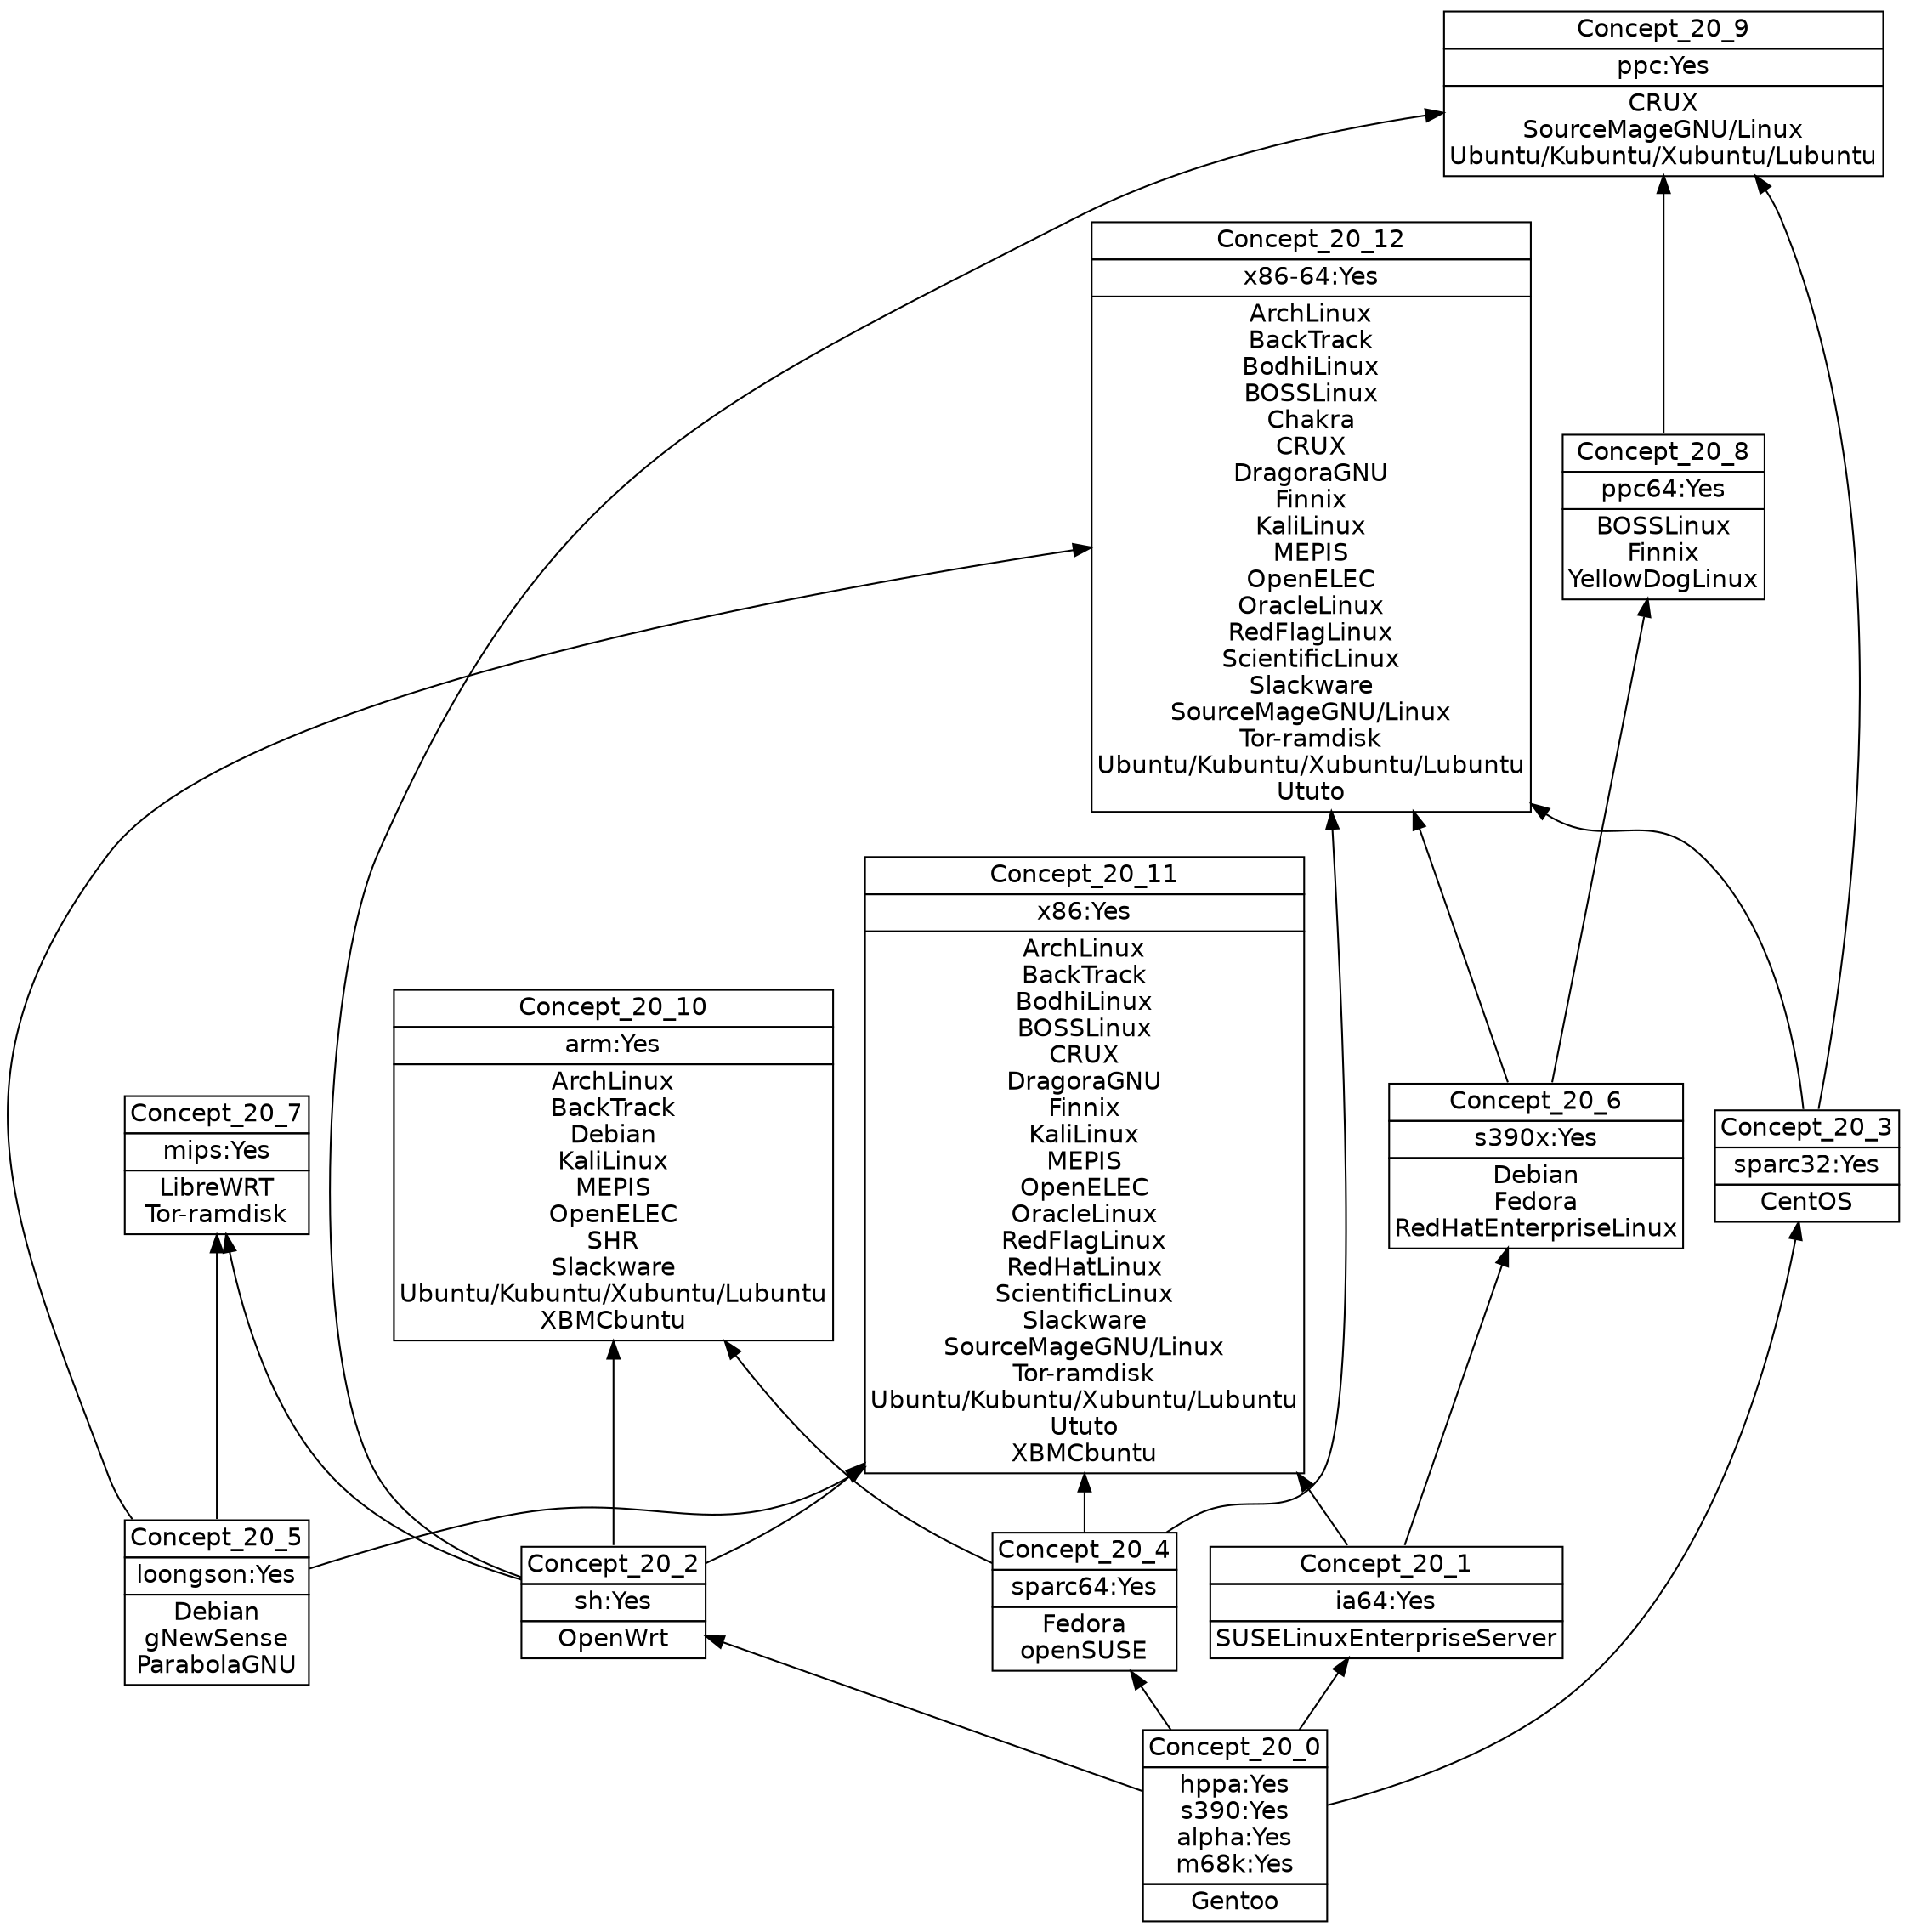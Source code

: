 digraph G { 
	rankdir=BT;
	margin=0;
	node [margin="0.03,0.03",fontname="DejaVu Sans"];
	ranksep=0.3;
	nodesep=0.2;
//graph[label="name:20,concept number:13,object number:34,attribute number:16"
8 [shape=none,label=<<table border="0" cellborder="1" cellspacing="0" port="p"><tr><td>Concept_20_0</td></tr><tr><td>hppa:Yes<br/>s390:Yes<br/>alpha:Yes<br/>m68k:Yes<br/></td></tr><tr><td>Gentoo<br/></td></tr></table>>];
11 [shape=none,label=<<table border="0" cellborder="1" cellspacing="0" port="p"><tr><td>Concept_20_2</td></tr><tr><td>sh:Yes<br/></td></tr><tr><td>OpenWrt<br/></td></tr></table>>];
2 [shape=none,label=<<table border="0" cellborder="1" cellspacing="0" port="p"><tr><td>Concept_20_1</td></tr><tr><td>ia64:Yes<br/></td></tr><tr><td>SUSELinuxEnterpriseServer<br/></td></tr></table>>];
5 [shape=none,label=<<table border="0" cellborder="1" cellspacing="0" port="p"><tr><td>Concept_20_3</td></tr><tr><td>sparc32:Yes<br/></td></tr><tr><td>CentOS<br/></td></tr></table>>];
6 [shape=none,label=<<table border="0" cellborder="1" cellspacing="0" port="p"><tr><td>Concept_20_4</td></tr><tr><td>sparc64:Yes<br/></td></tr><tr><td>Fedora<br/>openSUSE<br/></td></tr></table>>];
9 [shape=none,label=<<table border="0" cellborder="1" cellspacing="0" port="p"><tr><td>Concept_20_5</td></tr><tr><td>loongson:Yes<br/></td></tr><tr><td>Debian<br/>gNewSense<br/>ParabolaGNU<br/></td></tr></table>>];
12 [shape=none,label=<<table border="0" cellborder="1" cellspacing="0" port="p"><tr><td>Concept_20_6</td></tr><tr><td>s390x:Yes<br/></td></tr><tr><td>Debian<br/>Fedora<br/>RedHatEnterpriseLinux<br/></td></tr></table>>];
10 [shape=none,label=<<table border="0" cellborder="1" cellspacing="0" port="p"><tr><td>Concept_20_7</td></tr><tr><td>mips:Yes<br/></td></tr><tr><td>LibreWRT<br/>Tor-ramdisk<br/></td></tr></table>>];
4 [shape=none,label=<<table border="0" cellborder="1" cellspacing="0" port="p"><tr><td>Concept_20_8</td></tr><tr><td>ppc64:Yes<br/></td></tr><tr><td>BOSSLinux<br/>Finnix<br/>YellowDogLinux<br/></td></tr></table>>];
3 [shape=none,label=<<table border="0" cellborder="1" cellspacing="0" port="p"><tr><td>Concept_20_9</td></tr><tr><td>ppc:Yes<br/></td></tr><tr><td>CRUX<br/>SourceMageGNU/Linux<br/>Ubuntu/Kubuntu/Xubuntu/Lubuntu<br/></td></tr></table>>];
7 [shape=none,label=<<table border="0" cellborder="1" cellspacing="0" port="p"><tr><td>Concept_20_10</td></tr><tr><td>arm:Yes<br/></td></tr><tr><td>ArchLinux<br/>BackTrack<br/>Debian<br/>KaliLinux<br/>MEPIS<br/>OpenELEC<br/>SHR<br/>Slackware<br/>Ubuntu/Kubuntu/Xubuntu/Lubuntu<br/>XBMCbuntu<br/></td></tr></table>>];
0 [shape=none,label=<<table border="0" cellborder="1" cellspacing="0" port="p"><tr><td>Concept_20_11</td></tr><tr><td>x86:Yes<br/></td></tr><tr><td>ArchLinux<br/>BackTrack<br/>BodhiLinux<br/>BOSSLinux<br/>CRUX<br/>DragoraGNU<br/>Finnix<br/>KaliLinux<br/>MEPIS<br/>OpenELEC<br/>OracleLinux<br/>RedFlagLinux<br/>RedHatLinux<br/>ScientificLinux<br/>Slackware<br/>SourceMageGNU/Linux<br/>Tor-ramdisk<br/>Ubuntu/Kubuntu/Xubuntu/Lubuntu<br/>Ututo<br/>XBMCbuntu<br/></td></tr></table>>];
1 [shape=none,label=<<table border="0" cellborder="1" cellspacing="0" port="p"><tr><td>Concept_20_12</td></tr><tr><td>x86-64:Yes<br/></td></tr><tr><td>ArchLinux<br/>BackTrack<br/>BodhiLinux<br/>BOSSLinux<br/>Chakra<br/>CRUX<br/>DragoraGNU<br/>Finnix<br/>KaliLinux<br/>MEPIS<br/>OpenELEC<br/>OracleLinux<br/>RedFlagLinux<br/>ScientificLinux<br/>Slackware<br/>SourceMageGNU/Linux<br/>Tor-ramdisk<br/>Ubuntu/Kubuntu/Xubuntu/Lubuntu<br/>Ututo<br/></td></tr></table>>];
	8:p -> 11:p
	8:p -> 2:p
	8:p -> 5:p
	8:p -> 6:p
	2:p -> 12:p
	11:p -> 10:p
	9:p -> 10:p
	12:p -> 4:p
	5:p -> 3:p
	11:p -> 3:p
	4:p -> 3:p
	11:p -> 7:p
	6:p -> 7:p
	2:p -> 0:p
	6:p -> 0:p
	11:p -> 0:p
	9:p -> 0:p
	6:p -> 1:p
	12:p -> 1:p
	5:p -> 1:p
	9:p -> 1:p
}